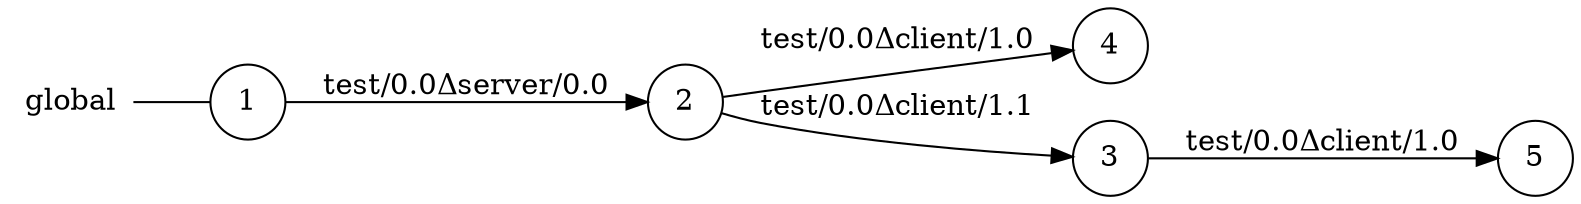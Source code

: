 digraph global {
	rankdir="LR";
	n_0 [label="global", shape="plaintext"];
	n_1 [id="5", shape=circle, label="5"];
	n_2 [id="1", shape=circle, label="1"];
	n_0 -> n_2 [arrowhead=none];
	n_3 [id="2", shape=circle, label="2"];
	n_4 [id="4", shape=circle, label="4"];
	n_5 [id="3", shape=circle, label="3"];

	n_2 -> n_3 [id="[$e|0]", label="test/0.0Δserver/0.0"];
	n_3 -> n_5 [id="[$e|1]", label="test/0.0Δclient/1.1"];
	n_3 -> n_4 [id="[$e|2]", label="test/0.0Δclient/1.0"];
	n_5 -> n_1 [id="[$e|3]", label="test/0.0Δclient/1.0"];
}
